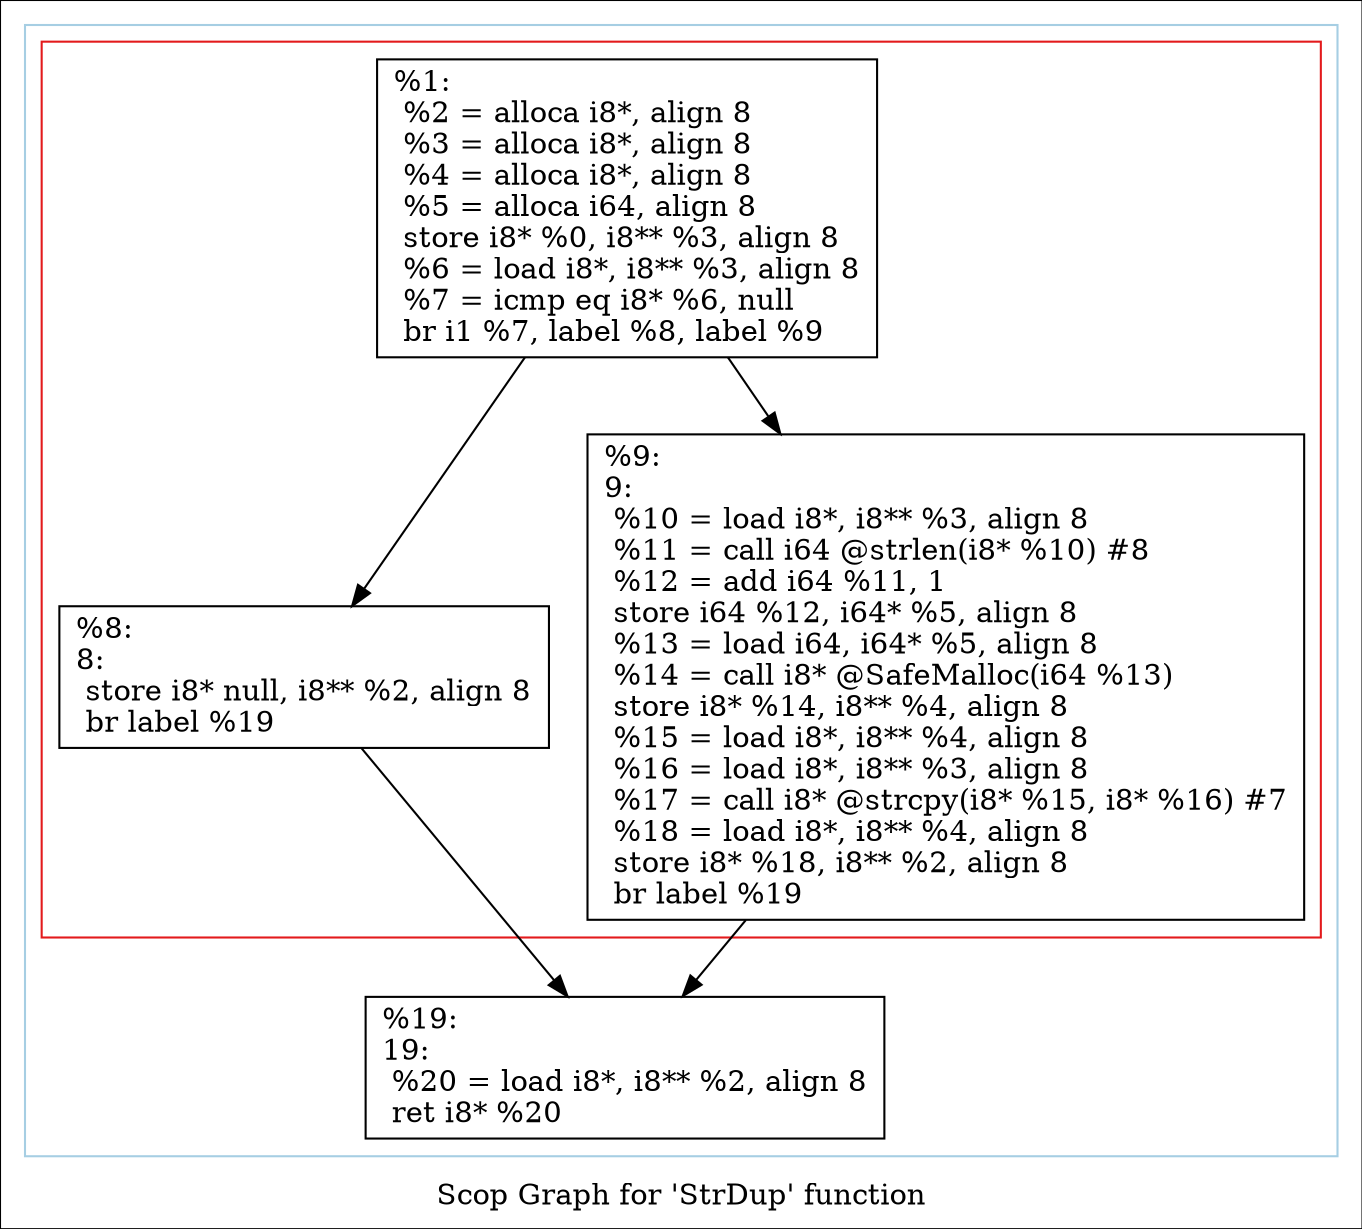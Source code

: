 digraph "Scop Graph for 'StrDup' function" {
	label="Scop Graph for 'StrDup' function";

	Node0x1b12c90 [shape=record,label="{%1:\l  %2 = alloca i8*, align 8\l  %3 = alloca i8*, align 8\l  %4 = alloca i8*, align 8\l  %5 = alloca i64, align 8\l  store i8* %0, i8** %3, align 8\l  %6 = load i8*, i8** %3, align 8\l  %7 = icmp eq i8* %6, null\l  br i1 %7, label %8, label %9\l}"];
	Node0x1b12c90 -> Node0x1b23de0;
	Node0x1b12c90 -> Node0x1b38660;
	Node0x1b23de0 [shape=record,label="{%8:\l8:                                                \l  store i8* null, i8** %2, align 8\l  br label %19\l}"];
	Node0x1b23de0 -> Node0x1ba0580;
	Node0x1ba0580 [shape=record,label="{%19:\l19:                                               \l  %20 = load i8*, i8** %2, align 8\l  ret i8* %20\l}"];
	Node0x1b38660 [shape=record,label="{%9:\l9:                                                \l  %10 = load i8*, i8** %3, align 8\l  %11 = call i64 @strlen(i8* %10) #8\l  %12 = add i64 %11, 1\l  store i64 %12, i64* %5, align 8\l  %13 = load i64, i64* %5, align 8\l  %14 = call i8* @SafeMalloc(i64 %13)\l  store i8* %14, i8** %4, align 8\l  %15 = load i8*, i8** %4, align 8\l  %16 = load i8*, i8** %3, align 8\l  %17 = call i8* @strcpy(i8* %15, i8* %16) #7\l  %18 = load i8*, i8** %4, align 8\l  store i8* %18, i8** %2, align 8\l  br label %19\l}"];
	Node0x1b38660 -> Node0x1ba0580;
	colorscheme = "paired12"
        subgraph cluster_0x1c00e50 {
          label = "";
          style = solid;
          color = 1
          subgraph cluster_0x1c00dd0 {
            label = "";
            style = solid;
            color = 6
            Node0x1b12c90;
            Node0x1b23de0;
            Node0x1b38660;
          }
          Node0x1ba0580;
        }
}
